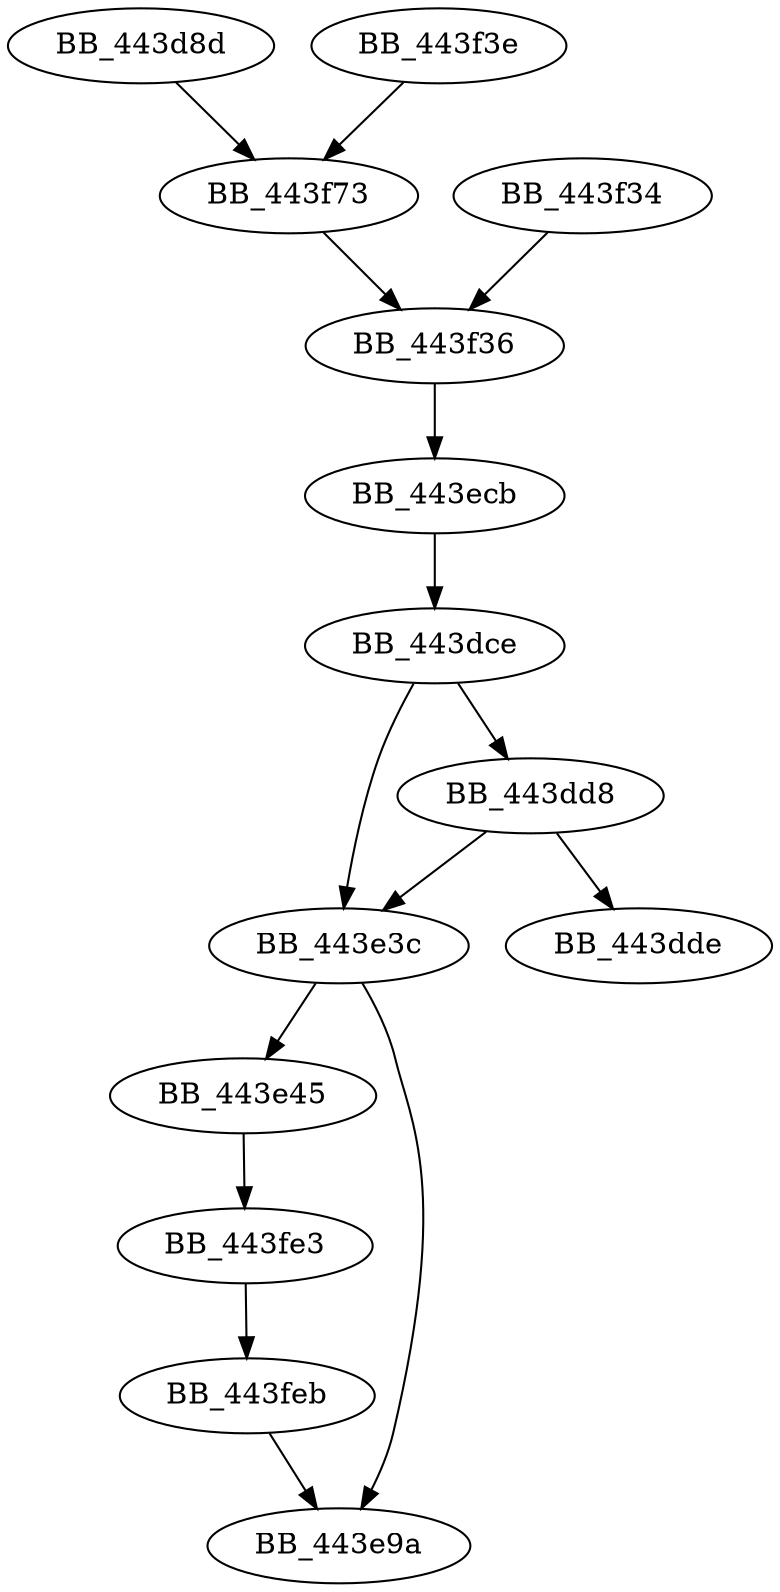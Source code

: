 DiGraph sub_443D8D{
BB_443d8d->BB_443f73
BB_443dce->BB_443dd8
BB_443dce->BB_443e3c
BB_443dd8->BB_443dde
BB_443dd8->BB_443e3c
BB_443e3c->BB_443e45
BB_443e3c->BB_443e9a
BB_443e45->BB_443fe3
BB_443ecb->BB_443dce
BB_443f34->BB_443f36
BB_443f36->BB_443ecb
BB_443f3e->BB_443f73
BB_443f73->BB_443f36
BB_443fe3->BB_443feb
BB_443feb->BB_443e9a
}
